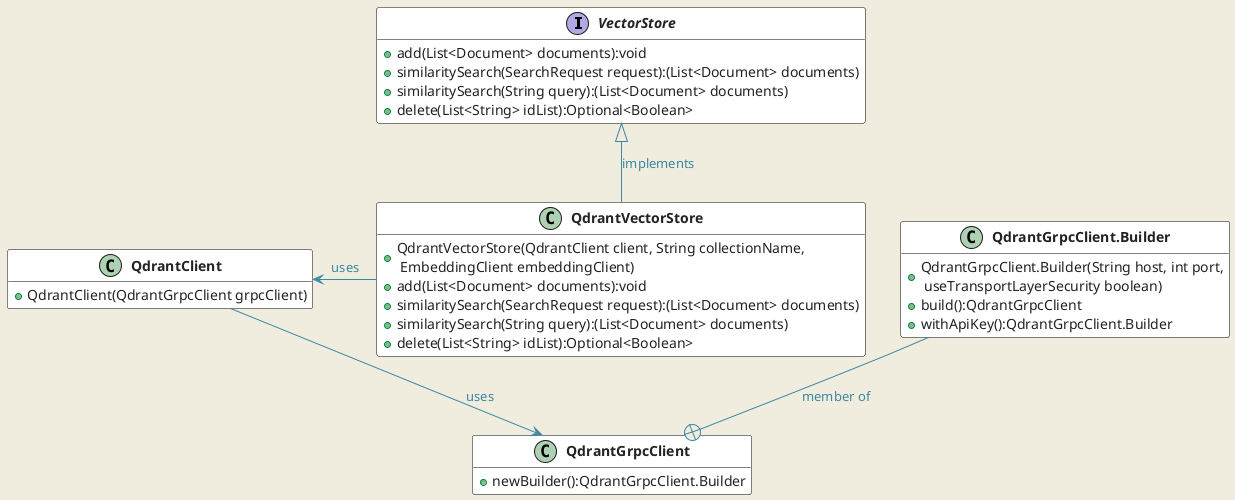 @startuml
'https://plantuml.com/class-diagram
set namespaceSeparator none
hide empty attributes
skinparam Handwritten false
skinparam ClassBorderColor black
skinparam BackgroundColor #F0EDDE
skinparam ClassAttributeFontColor #222222
skinparam ClassFontStyle bold

skinparam class {
ArrowColor #3C88A3
ArrowFontColor #3C88A3
hide empty attributes
skinparam Handwritten false
skinparam ClassBorderColor black
BackgroundColor #FFFFFF
}

interface VectorStore {
  +add(List<Document> documents):void
  +similaritySearch(SearchRequest request):(List<Document> documents)
  +similaritySearch(String query):(List<Document> documents)
  +delete(List<String> idList):Optional<Boolean>

}

class QdrantVectorStore {
  +QdrantVectorStore(QdrantClient client, String collectionName, \n EmbeddingClient embeddingClient)
  +add(List<Document> documents):void
  +similaritySearch(SearchRequest request):(List<Document> documents)
  +similaritySearch(String query):(List<Document> documents)
  +delete(List<String> idList):Optional<Boolean>
}

class QdrantClient {
  +QdrantClient(QdrantGrpcClient grpcClient)

}

class QdrantGrpcClient {
  +newBuilder():QdrantGrpcClient.Builder
}

class QdrantGrpcClient.Builder {
  +QdrantGrpcClient.Builder(String host, int port,\n useTransportLayerSecurity boolean)
  +build():QdrantGrpcClient
  +withApiKey():QdrantGrpcClient.Builder
}

QdrantVectorStore -up-|> VectorStore:implements
QdrantClient -down-> QdrantGrpcClient:uses
QdrantVectorStore -up> QdrantClient:uses

QdrantGrpcClient.Builder -down-+ QdrantGrpcClient:member of

@enduml